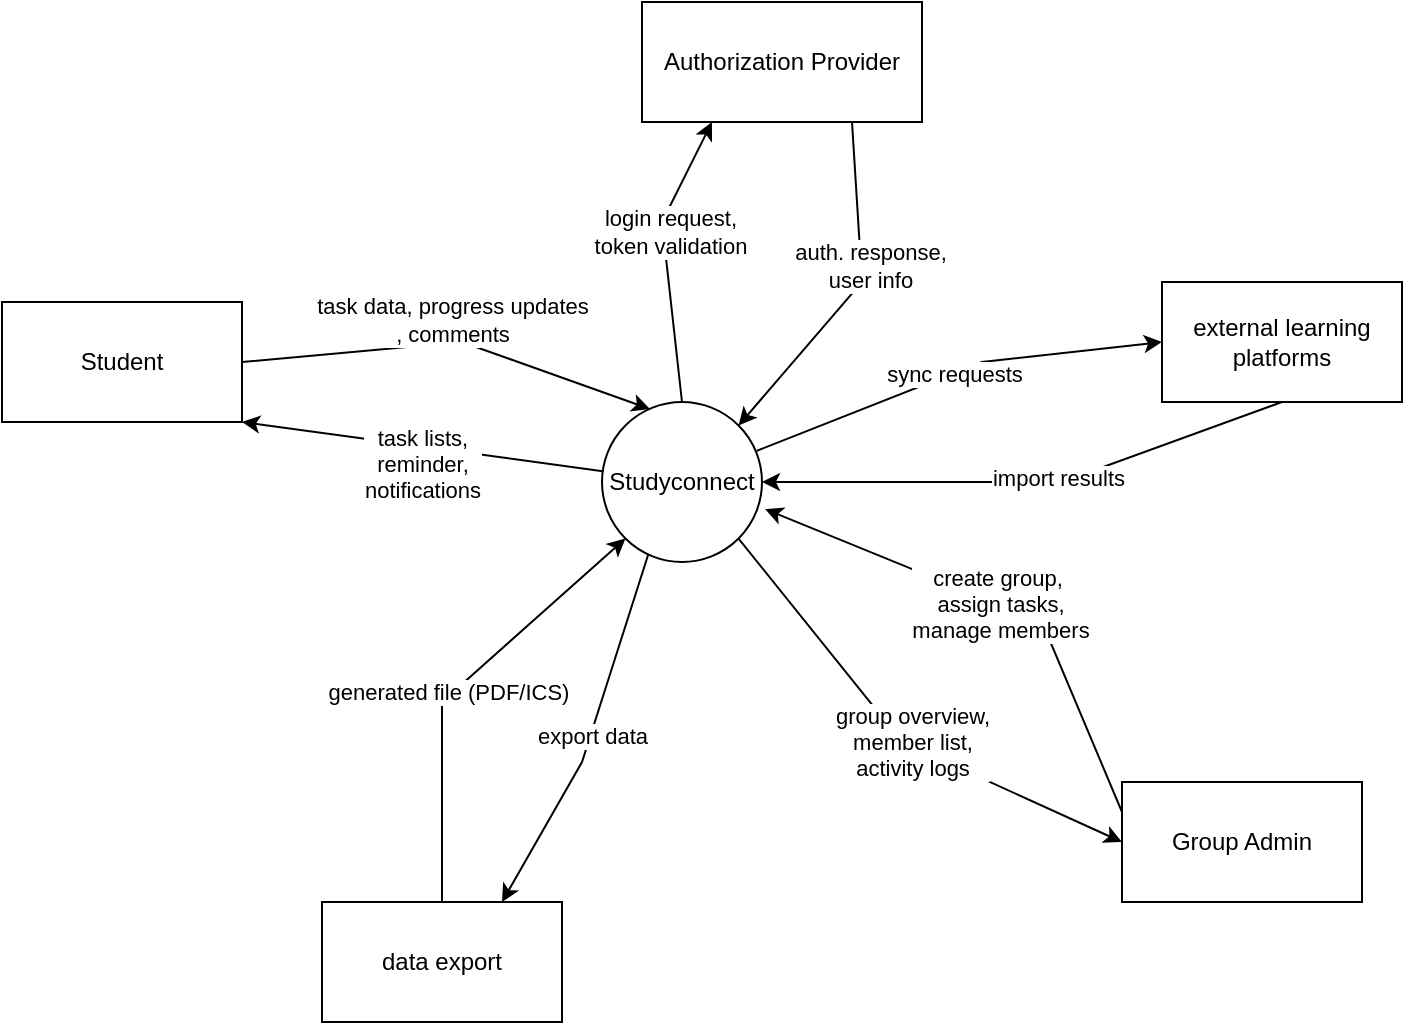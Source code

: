 <mxfile version="28.2.6">
  <diagram name="Seite-1" id="zK7dD-xqsclyNvB6TRrc">
    <mxGraphModel dx="805" dy="530" grid="1" gridSize="10" guides="1" tooltips="1" connect="1" arrows="1" fold="1" page="1" pageScale="1" pageWidth="827" pageHeight="1169" math="0" shadow="0">
      <root>
        <mxCell id="0" />
        <mxCell id="1" parent="0" />
        <mxCell id="NhQ51LbaCpbstkZ5J5sS-6" style="rounded=0;orthogonalLoop=1;jettySize=auto;html=1;exitX=1;exitY=1;exitDx=0;exitDy=0;entryX=0;entryY=0.5;entryDx=0;entryDy=0;" edge="1" parent="1" source="ha3qoO7h79L4bpzukbY9-1" target="ha3qoO7h79L4bpzukbY9-10">
          <mxGeometry relative="1" as="geometry">
            <Array as="points">
              <mxPoint x="490" y="620" />
            </Array>
          </mxGeometry>
        </mxCell>
        <mxCell id="NhQ51LbaCpbstkZ5J5sS-7" value="group overview,&lt;div&gt;member list,&lt;/div&gt;&lt;div&gt;activity logs&lt;/div&gt;" style="edgeLabel;html=1;align=center;verticalAlign=middle;resizable=0;points=[];" vertex="1" connectable="0" parent="NhQ51LbaCpbstkZ5J5sS-6">
          <mxGeometry x="0.074" y="2" relative="1" as="geometry">
            <mxPoint as="offset" />
          </mxGeometry>
        </mxCell>
        <mxCell id="NhQ51LbaCpbstkZ5J5sS-11" style="rounded=0;orthogonalLoop=1;jettySize=auto;html=1;exitX=0.5;exitY=0;exitDx=0;exitDy=0;entryX=0.25;entryY=1;entryDx=0;entryDy=0;" edge="1" parent="1" source="ha3qoO7h79L4bpzukbY9-1" target="ha3qoO7h79L4bpzukbY9-4">
          <mxGeometry relative="1" as="geometry">
            <Array as="points">
              <mxPoint x="370" y="360" />
            </Array>
          </mxGeometry>
        </mxCell>
        <mxCell id="NhQ51LbaCpbstkZ5J5sS-13" value="login request,&lt;div&gt;token validation&lt;/div&gt;" style="edgeLabel;html=1;align=center;verticalAlign=middle;resizable=0;points=[];" vertex="1" connectable="0" parent="NhQ51LbaCpbstkZ5J5sS-11">
          <mxGeometry x="0.158" y="-3" relative="1" as="geometry">
            <mxPoint as="offset" />
          </mxGeometry>
        </mxCell>
        <mxCell id="ha3qoO7h79L4bpzukbY9-1" value="Studyconnect" style="ellipse;whiteSpace=wrap;html=1;aspect=fixed;" parent="1" vertex="1">
          <mxGeometry x="340" y="450" width="80" height="80" as="geometry" />
        </mxCell>
        <mxCell id="ha3qoO7h79L4bpzukbY9-2" value="Student" style="rounded=0;whiteSpace=wrap;html=1;" parent="1" vertex="1">
          <mxGeometry x="40" y="400" width="120" height="60" as="geometry" />
        </mxCell>
        <mxCell id="NhQ51LbaCpbstkZ5J5sS-3" style="rounded=0;orthogonalLoop=1;jettySize=auto;html=1;exitX=0.5;exitY=1;exitDx=0;exitDy=0;entryX=1;entryY=0.5;entryDx=0;entryDy=0;" edge="1" parent="1" source="ha3qoO7h79L4bpzukbY9-3" target="ha3qoO7h79L4bpzukbY9-1">
          <mxGeometry relative="1" as="geometry">
            <Array as="points">
              <mxPoint x="570" y="490" />
            </Array>
          </mxGeometry>
        </mxCell>
        <mxCell id="NhQ51LbaCpbstkZ5J5sS-4" value="import results" style="edgeLabel;html=1;align=center;verticalAlign=middle;resizable=0;points=[];" vertex="1" connectable="0" parent="NhQ51LbaCpbstkZ5J5sS-3">
          <mxGeometry x="-0.104" y="-2" relative="1" as="geometry">
            <mxPoint as="offset" />
          </mxGeometry>
        </mxCell>
        <mxCell id="ha3qoO7h79L4bpzukbY9-3" value="external learning platforms" style="rounded=0;whiteSpace=wrap;html=1;" parent="1" vertex="1">
          <mxGeometry x="620" y="390" width="120" height="60" as="geometry" />
        </mxCell>
        <mxCell id="NhQ51LbaCpbstkZ5J5sS-12" style="rounded=0;orthogonalLoop=1;jettySize=auto;html=1;exitX=0.75;exitY=1;exitDx=0;exitDy=0;entryX=1;entryY=0;entryDx=0;entryDy=0;" edge="1" parent="1" source="ha3qoO7h79L4bpzukbY9-4" target="ha3qoO7h79L4bpzukbY9-1">
          <mxGeometry relative="1" as="geometry">
            <Array as="points">
              <mxPoint x="470" y="390" />
            </Array>
          </mxGeometry>
        </mxCell>
        <mxCell id="NhQ51LbaCpbstkZ5J5sS-14" value="auth. response,&lt;div&gt;user info&lt;/div&gt;" style="edgeLabel;html=1;align=center;verticalAlign=middle;resizable=0;points=[];" vertex="1" connectable="0" parent="NhQ51LbaCpbstkZ5J5sS-12">
          <mxGeometry x="-0.178" y="5" relative="1" as="geometry">
            <mxPoint x="-1" as="offset" />
          </mxGeometry>
        </mxCell>
        <mxCell id="ha3qoO7h79L4bpzukbY9-4" value="Authorization Provider" style="rounded=0;whiteSpace=wrap;html=1;" parent="1" vertex="1">
          <mxGeometry x="360" y="250" width="140" height="60" as="geometry" />
        </mxCell>
        <mxCell id="NhQ51LbaCpbstkZ5J5sS-8" style="rounded=0;orthogonalLoop=1;jettySize=auto;html=1;exitX=0.5;exitY=0;exitDx=0;exitDy=0;entryX=0;entryY=1;entryDx=0;entryDy=0;" edge="1" parent="1" source="ha3qoO7h79L4bpzukbY9-5" target="ha3qoO7h79L4bpzukbY9-1">
          <mxGeometry relative="1" as="geometry">
            <Array as="points">
              <mxPoint x="260" y="600" />
            </Array>
          </mxGeometry>
        </mxCell>
        <mxCell id="NhQ51LbaCpbstkZ5J5sS-9" value="generated file (PDF/ICS)" style="edgeLabel;html=1;align=center;verticalAlign=middle;resizable=0;points=[];" vertex="1" connectable="0" parent="NhQ51LbaCpbstkZ5J5sS-8">
          <mxGeometry x="-0.058" y="2" relative="1" as="geometry">
            <mxPoint as="offset" />
          </mxGeometry>
        </mxCell>
        <mxCell id="ha3qoO7h79L4bpzukbY9-5" value="data export" style="rounded=0;whiteSpace=wrap;html=1;" parent="1" vertex="1">
          <mxGeometry x="200" y="700" width="120" height="60" as="geometry" />
        </mxCell>
        <mxCell id="ha3qoO7h79L4bpzukbY9-7" value="" style="endArrow=classic;html=1;rounded=0;exitX=1;exitY=0.5;exitDx=0;exitDy=0;entryX=0.3;entryY=0.044;entryDx=0;entryDy=0;entryPerimeter=0;" parent="1" source="ha3qoO7h79L4bpzukbY9-2" target="ha3qoO7h79L4bpzukbY9-1" edge="1">
          <mxGeometry relative="1" as="geometry">
            <mxPoint x="260" y="510" as="sourcePoint" />
            <mxPoint x="360" y="510" as="targetPoint" />
            <Array as="points">
              <mxPoint x="270" y="420" />
            </Array>
          </mxGeometry>
        </mxCell>
        <mxCell id="ha3qoO7h79L4bpzukbY9-8" value="task data, progress updates&lt;div&gt;, comments&lt;/div&gt;" style="edgeLabel;resizable=0;html=1;;align=center;verticalAlign=middle;" parent="ha3qoO7h79L4bpzukbY9-7" connectable="0" vertex="1">
          <mxGeometry relative="1" as="geometry">
            <mxPoint y="-12" as="offset" />
          </mxGeometry>
        </mxCell>
        <mxCell id="ha3qoO7h79L4bpzukbY9-10" value="Group Admin" style="rounded=0;whiteSpace=wrap;html=1;" parent="1" vertex="1">
          <mxGeometry x="600" y="640" width="120" height="60" as="geometry" />
        </mxCell>
        <mxCell id="ha3qoO7h79L4bpzukbY9-11" value="c" style="endArrow=classic;html=1;rounded=0;entryX=1.019;entryY=0.669;entryDx=0;entryDy=0;entryPerimeter=0;exitX=0;exitY=0.25;exitDx=0;exitDy=0;" parent="1" source="ha3qoO7h79L4bpzukbY9-10" target="ha3qoO7h79L4bpzukbY9-1" edge="1">
          <mxGeometry relative="1" as="geometry">
            <mxPoint x="360" y="600" as="sourcePoint" />
            <mxPoint x="487" y="510" as="targetPoint" />
            <Array as="points">
              <mxPoint x="560" y="560" />
            </Array>
          </mxGeometry>
        </mxCell>
        <mxCell id="ha3qoO7h79L4bpzukbY9-12" value="create group,&amp;nbsp;&lt;div&gt;assign tasks,&lt;div&gt;manage members&lt;/div&gt;&lt;/div&gt;" style="edgeLabel;resizable=0;html=1;;align=center;verticalAlign=middle;" parent="ha3qoO7h79L4bpzukbY9-11" connectable="0" vertex="1">
          <mxGeometry relative="1" as="geometry" />
        </mxCell>
        <mxCell id="ha3qoO7h79L4bpzukbY9-19" value="" style="endArrow=classic;html=1;rounded=0;entryX=1;entryY=1;entryDx=0;entryDy=0;" parent="1" source="ha3qoO7h79L4bpzukbY9-1" target="ha3qoO7h79L4bpzukbY9-2" edge="1">
          <mxGeometry relative="1" as="geometry">
            <mxPoint x="110" y="550" as="sourcePoint" />
            <mxPoint x="210" y="550" as="targetPoint" />
          </mxGeometry>
        </mxCell>
        <mxCell id="ha3qoO7h79L4bpzukbY9-20" value="task lists,&lt;div&gt;reminder,&lt;/div&gt;&lt;div&gt;notifications&lt;/div&gt;" style="edgeLabel;resizable=0;html=1;;align=center;verticalAlign=middle;" parent="ha3qoO7h79L4bpzukbY9-19" connectable="0" vertex="1">
          <mxGeometry relative="1" as="geometry">
            <mxPoint y="8" as="offset" />
          </mxGeometry>
        </mxCell>
        <mxCell id="ha3qoO7h79L4bpzukbY9-22" value="" style="endArrow=classic;html=1;rounded=0;exitX=0.288;exitY=0.956;exitDx=0;exitDy=0;exitPerimeter=0;entryX=0.75;entryY=0;entryDx=0;entryDy=0;" parent="1" source="ha3qoO7h79L4bpzukbY9-1" target="ha3qoO7h79L4bpzukbY9-5" edge="1">
          <mxGeometry relative="1" as="geometry">
            <mxPoint x="230" y="630" as="sourcePoint" />
            <mxPoint x="330" y="630" as="targetPoint" />
            <Array as="points">
              <mxPoint x="330" y="630" />
            </Array>
          </mxGeometry>
        </mxCell>
        <mxCell id="ha3qoO7h79L4bpzukbY9-23" value="export data" style="edgeLabel;resizable=0;html=1;;align=center;verticalAlign=middle;" parent="ha3qoO7h79L4bpzukbY9-22" connectable="0" vertex="1">
          <mxGeometry relative="1" as="geometry" />
        </mxCell>
        <mxCell id="NhQ51LbaCpbstkZ5J5sS-1" value="" style="endArrow=classic;html=1;rounded=0;exitX=0.968;exitY=0.305;exitDx=0;exitDy=0;exitPerimeter=0;entryX=0;entryY=0.5;entryDx=0;entryDy=0;" edge="1" parent="1" source="ha3qoO7h79L4bpzukbY9-1" target="ha3qoO7h79L4bpzukbY9-3">
          <mxGeometry relative="1" as="geometry">
            <mxPoint x="523" y="620" as="sourcePoint" />
            <mxPoint x="360" y="789" as="targetPoint" />
            <Array as="points">
              <mxPoint x="530" y="430" />
            </Array>
          </mxGeometry>
        </mxCell>
        <mxCell id="NhQ51LbaCpbstkZ5J5sS-2" value="sync requests" style="edgeLabel;resizable=0;html=1;;align=center;verticalAlign=middle;" connectable="0" vertex="1" parent="NhQ51LbaCpbstkZ5J5sS-1">
          <mxGeometry relative="1" as="geometry" />
        </mxCell>
      </root>
    </mxGraphModel>
  </diagram>
</mxfile>
